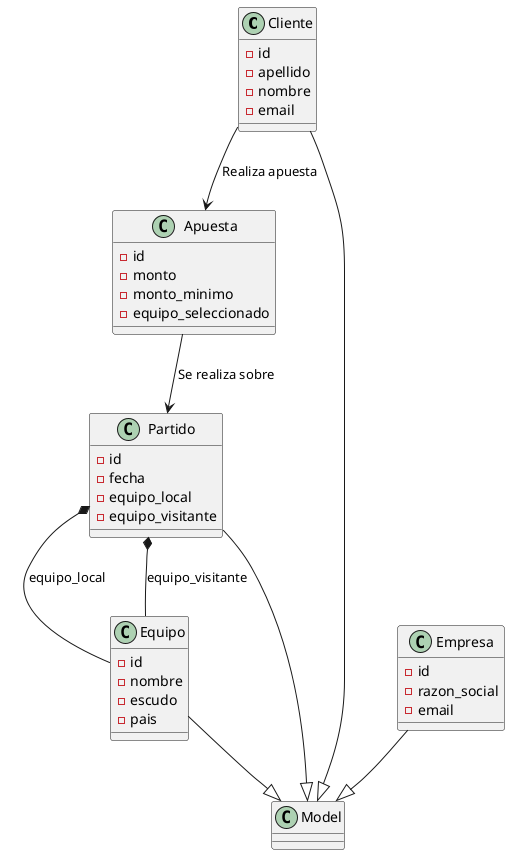@startuml:
class Cliente {
    - id
    - apellido
    - nombre
    - email
}

class Empresa {
    - id
    - razon_social
    - email
}

class Equipo {
    - id
    - nombre
    - escudo
    - pais
}


class Apuesta {
    - id
    - monto
    - monto_minimo
    - equipo_seleccionado
}

class Partido {
    - id
    - fecha
    - equipo_local
    - equipo_visitante

}

Partido *-- Equipo: equipo_local
Partido *-- Equipo: equipo_visitante
Cliente --> Apuesta: Realiza apuesta
Cliente --|> Model
Empresa --|> Model
Equipo --|> Model
Partido --|> Model
Apuesta --> Partido: Se realiza sobre


@enduml